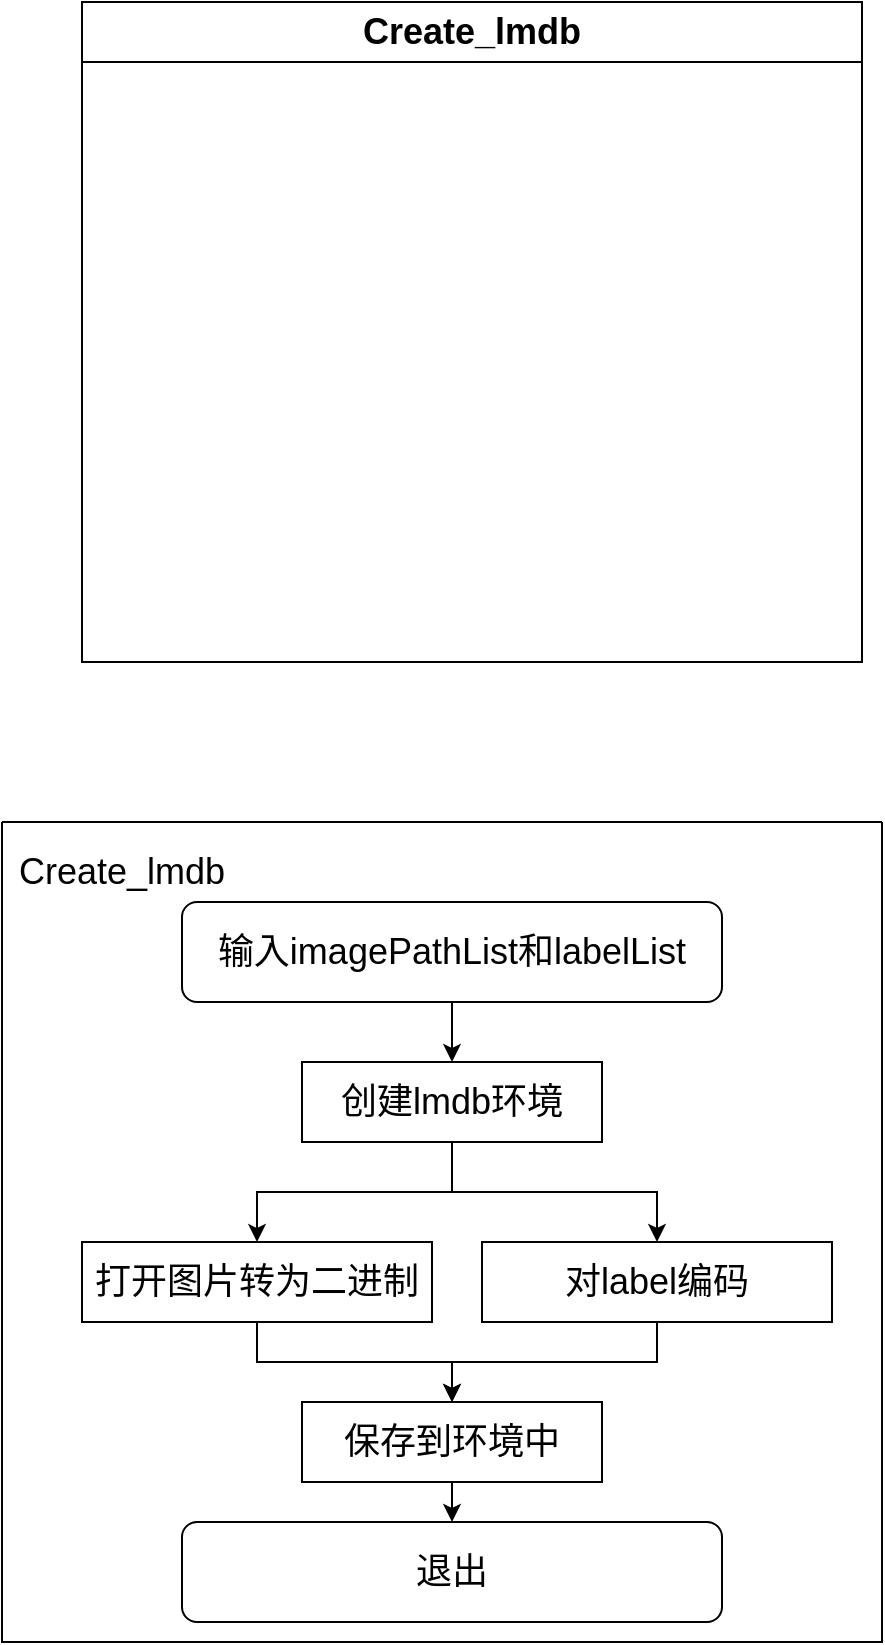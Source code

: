 <mxfile version="21.3.0" type="github">
  <diagram name="第 1 页" id="flxeHFiMI6RajaHXVNcw">
    <mxGraphModel dx="552" dy="453" grid="1" gridSize="10" guides="1" tooltips="1" connect="1" arrows="1" fold="1" page="1" pageScale="1" pageWidth="827" pageHeight="1169" math="0" shadow="0">
      <root>
        <mxCell id="0" />
        <mxCell id="1" parent="0" />
        <mxCell id="4OqEagSRGDBbxtE2zMls-2" value="&lt;font style=&quot;font-size: 18px;&quot;&gt;Create_lmdb&lt;/font&gt;" style="swimlane;whiteSpace=wrap;html=1;startSize=30;" vertex="1" parent="1">
          <mxGeometry x="360" y="40" width="390" height="330" as="geometry" />
        </mxCell>
        <mxCell id="4OqEagSRGDBbxtE2zMls-7" value="" style="swimlane;startSize=0;" vertex="1" parent="1">
          <mxGeometry x="320" y="450" width="440" height="410" as="geometry" />
        </mxCell>
        <mxCell id="4OqEagSRGDBbxtE2zMls-9" value="" style="edgeStyle=orthogonalEdgeStyle;rounded=0;orthogonalLoop=1;jettySize=auto;html=1;" edge="1" parent="4OqEagSRGDBbxtE2zMls-7" source="4OqEagSRGDBbxtE2zMls-6" target="4OqEagSRGDBbxtE2zMls-3">
          <mxGeometry relative="1" as="geometry" />
        </mxCell>
        <mxCell id="4OqEagSRGDBbxtE2zMls-6" value="&lt;font style=&quot;font-size: 18px;&quot;&gt;输入imagePathList和labelList&lt;/font&gt;" style="rounded=1;whiteSpace=wrap;html=1;" vertex="1" parent="4OqEagSRGDBbxtE2zMls-7">
          <mxGeometry x="90" y="40" width="270" height="50" as="geometry" />
        </mxCell>
        <mxCell id="4OqEagSRGDBbxtE2zMls-3" value="&lt;font style=&quot;font-size: 18px;&quot;&gt;创建lmdb环境&lt;/font&gt;" style="rounded=0;whiteSpace=wrap;html=1;" vertex="1" parent="4OqEagSRGDBbxtE2zMls-7">
          <mxGeometry x="150" y="120" width="150" height="40" as="geometry" />
        </mxCell>
        <mxCell id="4OqEagSRGDBbxtE2zMls-22" style="edgeStyle=orthogonalEdgeStyle;rounded=0;orthogonalLoop=1;jettySize=auto;html=1;exitX=0.5;exitY=1;exitDx=0;exitDy=0;entryX=0.5;entryY=0;entryDx=0;entryDy=0;" edge="1" parent="4OqEagSRGDBbxtE2zMls-7" source="4OqEagSRGDBbxtE2zMls-4" target="4OqEagSRGDBbxtE2zMls-21">
          <mxGeometry relative="1" as="geometry" />
        </mxCell>
        <mxCell id="4OqEagSRGDBbxtE2zMls-4" value="&lt;font style=&quot;font-size: 18px;&quot;&gt;打开图片转为二进制&lt;/font&gt;" style="rounded=0;whiteSpace=wrap;html=1;" vertex="1" parent="4OqEagSRGDBbxtE2zMls-7">
          <mxGeometry x="40" y="210" width="175" height="40" as="geometry" />
        </mxCell>
        <mxCell id="4OqEagSRGDBbxtE2zMls-5" value="" style="edgeStyle=orthogonalEdgeStyle;rounded=0;orthogonalLoop=1;jettySize=auto;html=1;" edge="1" parent="4OqEagSRGDBbxtE2zMls-7" source="4OqEagSRGDBbxtE2zMls-3" target="4OqEagSRGDBbxtE2zMls-4">
          <mxGeometry relative="1" as="geometry" />
        </mxCell>
        <mxCell id="4OqEagSRGDBbxtE2zMls-8" value="&lt;font style=&quot;font-size: 18px;&quot;&gt;Create_lmdb&lt;/font&gt;" style="text;html=1;strokeColor=none;fillColor=none;align=center;verticalAlign=middle;whiteSpace=wrap;rounded=0;" vertex="1" parent="4OqEagSRGDBbxtE2zMls-7">
          <mxGeometry x="30" y="10" width="60" height="30" as="geometry" />
        </mxCell>
        <mxCell id="4OqEagSRGDBbxtE2zMls-25" value="" style="edgeStyle=orthogonalEdgeStyle;rounded=0;orthogonalLoop=1;jettySize=auto;html=1;" edge="1" parent="4OqEagSRGDBbxtE2zMls-7" source="4OqEagSRGDBbxtE2zMls-17" target="4OqEagSRGDBbxtE2zMls-21">
          <mxGeometry relative="1" as="geometry" />
        </mxCell>
        <mxCell id="4OqEagSRGDBbxtE2zMls-17" value="&lt;font style=&quot;font-size: 18px;&quot;&gt;对label编码&lt;/font&gt;" style="rounded=0;whiteSpace=wrap;html=1;" vertex="1" parent="4OqEagSRGDBbxtE2zMls-7">
          <mxGeometry x="240" y="210" width="175" height="40" as="geometry" />
        </mxCell>
        <mxCell id="4OqEagSRGDBbxtE2zMls-18" value="" style="edgeStyle=orthogonalEdgeStyle;rounded=0;orthogonalLoop=1;jettySize=auto;html=1;entryX=0.5;entryY=0;entryDx=0;entryDy=0;exitX=0.5;exitY=1;exitDx=0;exitDy=0;" edge="1" parent="4OqEagSRGDBbxtE2zMls-7" source="4OqEagSRGDBbxtE2zMls-3" target="4OqEagSRGDBbxtE2zMls-17">
          <mxGeometry relative="1" as="geometry">
            <mxPoint x="235" y="170" as="sourcePoint" />
            <mxPoint x="148" y="220" as="targetPoint" />
          </mxGeometry>
        </mxCell>
        <mxCell id="4OqEagSRGDBbxtE2zMls-27" style="edgeStyle=orthogonalEdgeStyle;rounded=0;orthogonalLoop=1;jettySize=auto;html=1;exitX=0.5;exitY=1;exitDx=0;exitDy=0;entryX=0.5;entryY=0;entryDx=0;entryDy=0;" edge="1" parent="4OqEagSRGDBbxtE2zMls-7" source="4OqEagSRGDBbxtE2zMls-21" target="4OqEagSRGDBbxtE2zMls-26">
          <mxGeometry relative="1" as="geometry" />
        </mxCell>
        <mxCell id="4OqEagSRGDBbxtE2zMls-21" value="&lt;font style=&quot;font-size: 18px;&quot;&gt;保存到环境中&lt;/font&gt;" style="rounded=0;whiteSpace=wrap;html=1;" vertex="1" parent="4OqEagSRGDBbxtE2zMls-7">
          <mxGeometry x="150" y="290" width="150" height="40" as="geometry" />
        </mxCell>
        <mxCell id="4OqEagSRGDBbxtE2zMls-26" value="&lt;font style=&quot;font-size: 18px;&quot;&gt;退出&lt;/font&gt;" style="rounded=1;whiteSpace=wrap;html=1;" vertex="1" parent="4OqEagSRGDBbxtE2zMls-7">
          <mxGeometry x="90" y="350" width="270" height="50" as="geometry" />
        </mxCell>
      </root>
    </mxGraphModel>
  </diagram>
</mxfile>
